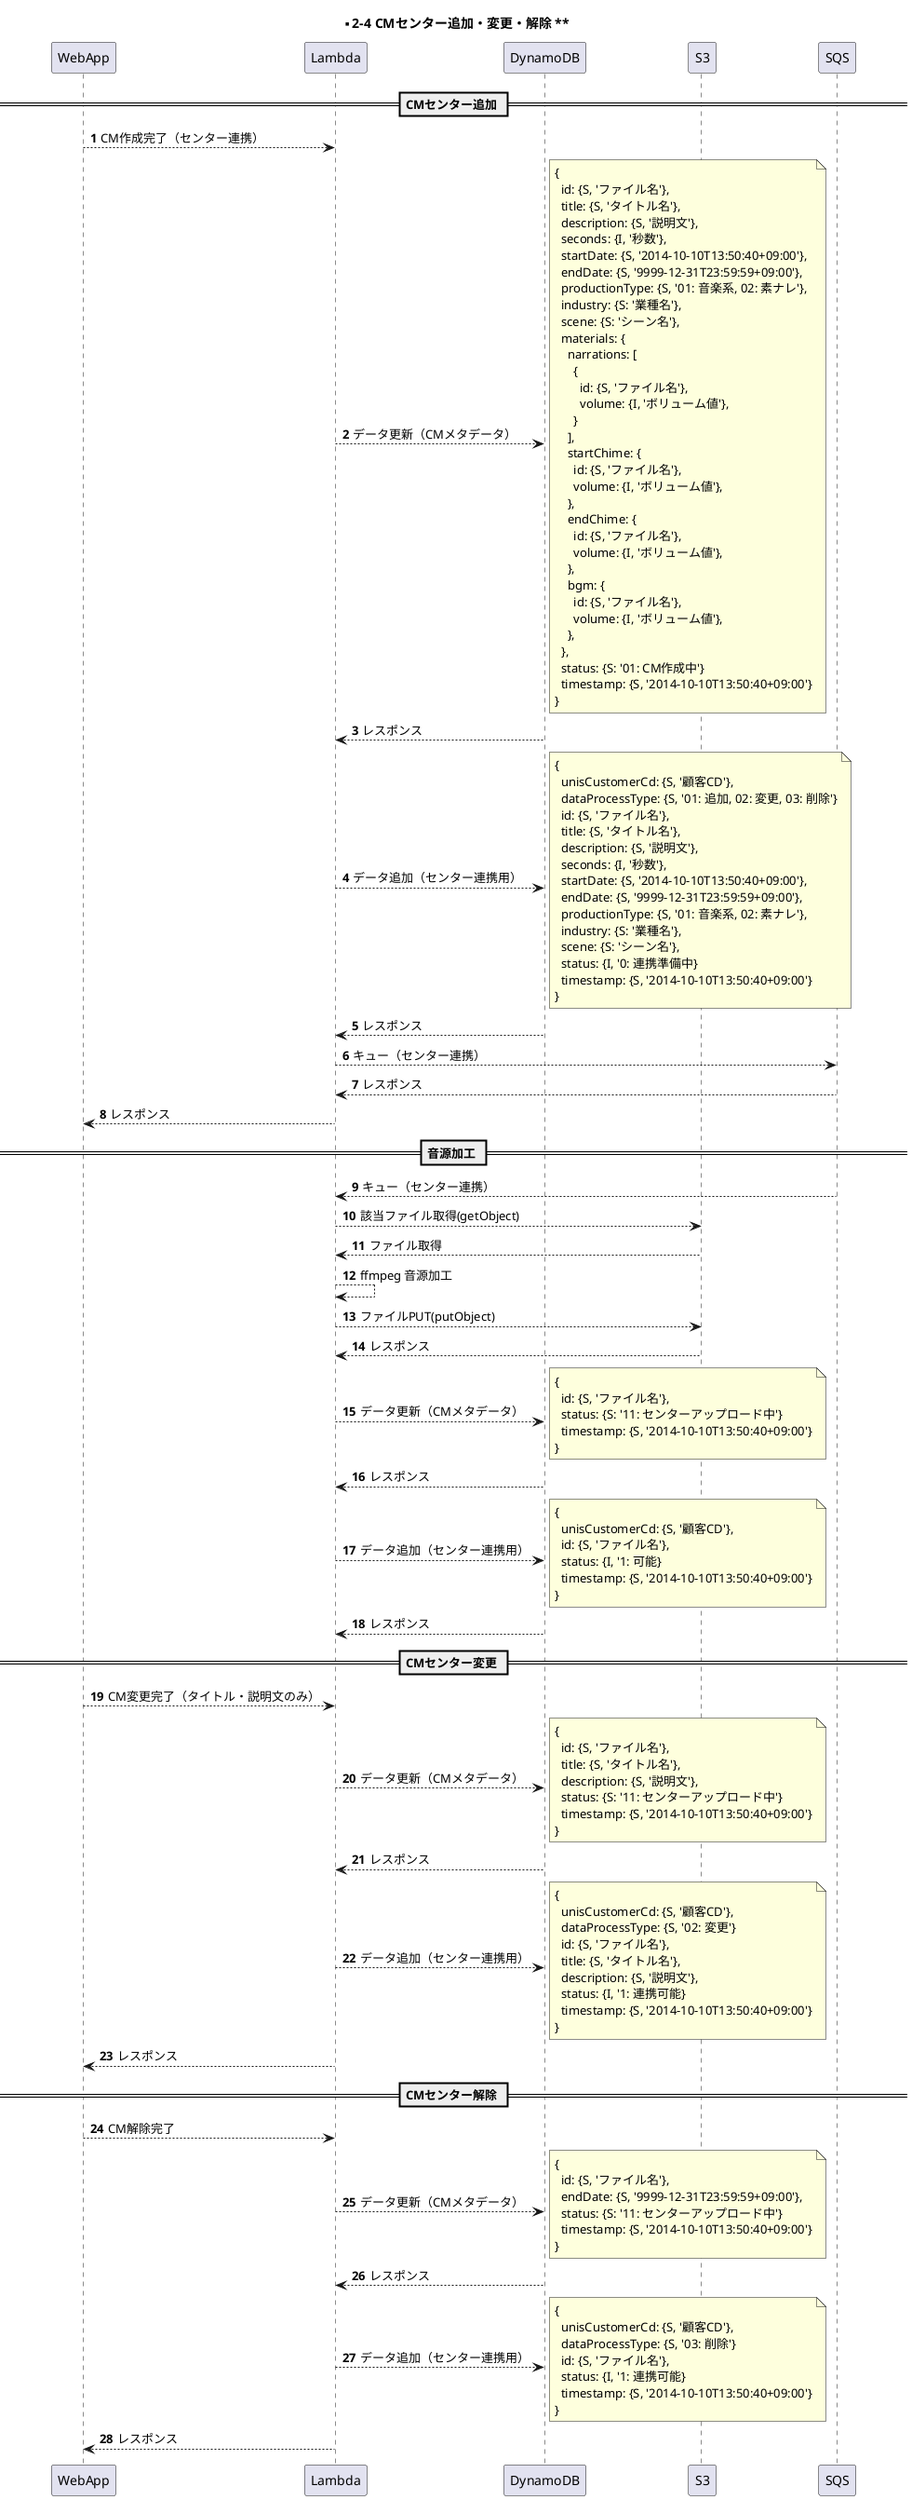 @startuml s2-4

participant WebApp order 1
participant Lambda order 2
participant DynamoDB order 3
participant S3 order 4
participant SQS order 5
skinparam ParticipantPadding 50
autonumber

title ** 2-4 CMセンター追加・変更・解除 **

== CMセンター追加 ==
WebApp --> Lambda: CM作成完了（センター連携）
Lambda --> DynamoDB: データ更新（CMメタデータ）
note right
{
  id: {S, 'ファイル名'},
  title: {S, 'タイトル名'},
  description: {S, '説明文'},
  seconds: {I, '秒数'},
  startDate: {S, '2014-10-10T13:50:40+09:00'},
  endDate: {S, '9999-12-31T23:59:59+09:00'},
  productionType: {S, '01: 音楽系, 02: 素ナレ'},
  industry: {S: '業種名'},
  scene: {S: 'シーン名'},
  materials: {
    narrations: [
      {
        id: {S, 'ファイル名'},
        volume: {I, 'ボリューム値'},
      }
    ],
    startChime: {
      id: {S, 'ファイル名'},
      volume: {I, 'ボリューム値'},
    },
    endChime: {
      id: {S, 'ファイル名'},
      volume: {I, 'ボリューム値'},
    },
    bgm: {
      id: {S, 'ファイル名'},
      volume: {I, 'ボリューム値'},
    },
  },
  status: {S: '01: CM作成中'}
  timestamp: {S, '2014-10-10T13:50:40+09:00'}
}
end note
Lambda <-- DynamoDB: レスポンス
Lambda --> DynamoDB: データ追加（センター連携用）
note right
{
  unisCustomerCd: {S, '顧客CD'},
  dataProcessType: {S, '01: 追加, 02: 変更, 03: 削除'}
  id: {S, 'ファイル名'},
  title: {S, 'タイトル名'},
  description: {S, '説明文'},
  seconds: {I, '秒数'},
  startDate: {S, '2014-10-10T13:50:40+09:00'},
  endDate: {S, '9999-12-31T23:59:59+09:00'},
  productionType: {S, '01: 音楽系, 02: 素ナレ'},
  industry: {S: '業種名'},
  scene: {S: 'シーン名'},
  status: {I, '0: 連携準備中}
  timestamp: {S, '2014-10-10T13:50:40+09:00'}
}
end note
Lambda <-- DynamoDB: レスポンス
Lambda --> SQS: キュー（センター連携）
Lambda <-- SQS: レスポンス
WebApp <-- Lambda: レスポンス
== 音源加工 ==
Lambda <-- SQS: キュー（センター連携）
Lambda --> S3: 該当ファイル取得(getObject)
Lambda <-- S3: ファイル取得
Lambda --> Lambda: ffmpeg 音源加工
Lambda --> S3: ファイルPUT(putObject)
Lambda <-- S3: レスポンス
Lambda --> DynamoDB: データ更新（CMメタデータ）
note right
{
  id: {S, 'ファイル名'},
  status: {S: '11: センターアップロード中'}
  timestamp: {S, '2014-10-10T13:50:40+09:00'}
}
end note
Lambda <-- DynamoDB: レスポンス
Lambda --> DynamoDB: データ追加（センター連携用）
note right
{
  unisCustomerCd: {S, '顧客CD'},
  id: {S, 'ファイル名'},
  status: {I, '1: 可能}
  timestamp: {S, '2014-10-10T13:50:40+09:00'}
}
end note
Lambda <-- DynamoDB: レスポンス

== CMセンター変更 ==
WebApp --> Lambda: CM変更完了（タイトル・説明文のみ）
Lambda --> DynamoDB: データ更新（CMメタデータ）
note right
{
  id: {S, 'ファイル名'},
  title: {S, 'タイトル名'},
  description: {S, '説明文'},
  status: {S: '11: センターアップロード中'}
  timestamp: {S, '2014-10-10T13:50:40+09:00'}
}
end note
Lambda <-- DynamoDB: レスポンス
Lambda --> DynamoDB: データ追加（センター連携用）
note right
{
  unisCustomerCd: {S, '顧客CD'},
  dataProcessType: {S, '02: 変更'}
  id: {S, 'ファイル名'},
  title: {S, 'タイトル名'},
  description: {S, '説明文'},
  status: {I, '1: 連携可能}
  timestamp: {S, '2014-10-10T13:50:40+09:00'}
}
end note
WebApp <-- Lambda: レスポンス

== CMセンター解除 ==
WebApp --> Lambda: CM解除完了
Lambda --> DynamoDB: データ更新（CMメタデータ）
note right
{
  id: {S, 'ファイル名'},
  endDate: {S, '9999-12-31T23:59:59+09:00'},
  status: {S: '11: センターアップロード中'}
  timestamp: {S, '2014-10-10T13:50:40+09:00'}
}
end note
Lambda <-- DynamoDB: レスポンス
Lambda --> DynamoDB: データ追加（センター連携用）
note right
{
  unisCustomerCd: {S, '顧客CD'},
  dataProcessType: {S, '03: 削除'}
  id: {S, 'ファイル名'},
  status: {I, '1: 連携可能}
  timestamp: {S, '2014-10-10T13:50:40+09:00'}
}
end note
WebApp <-- Lambda: レスポンス

@enduml